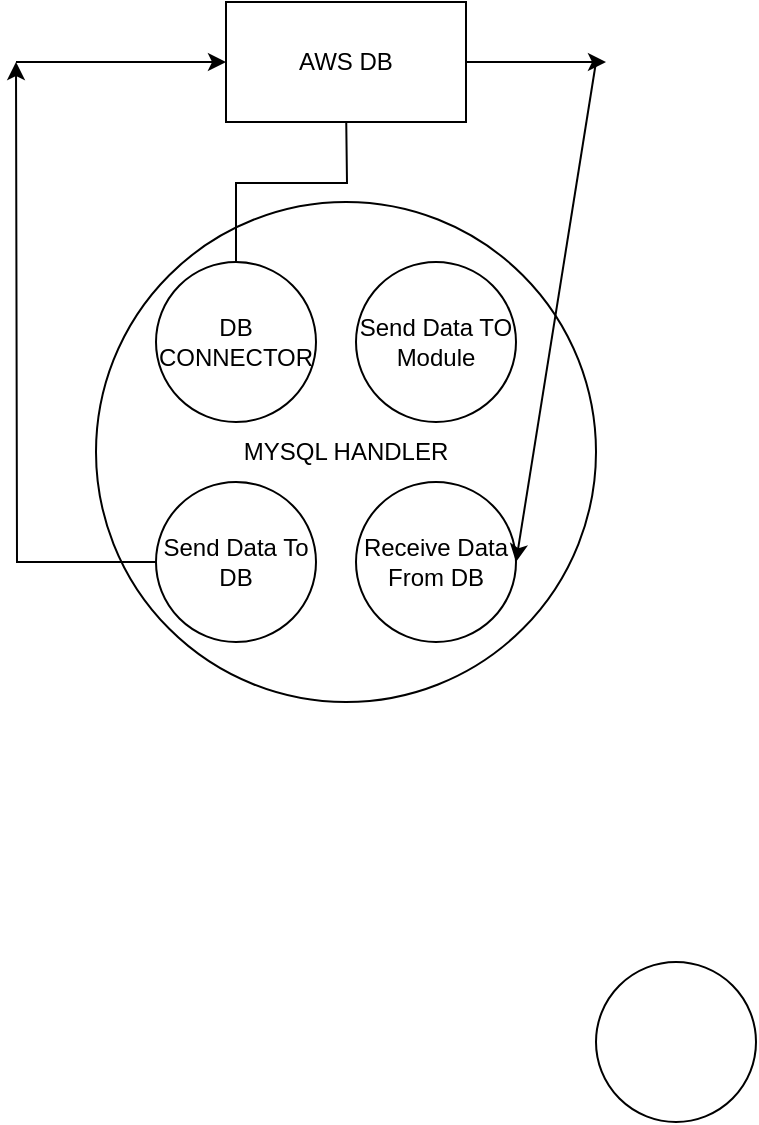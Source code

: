 <mxfile version="15.9.4" type="device"><diagram id="8yXQocZwM8t1ftr5i61H" name="Page-1"><mxGraphModel dx="868" dy="1619" grid="1" gridSize="10" guides="1" tooltips="1" connect="1" arrows="1" fold="1" page="1" pageScale="1" pageWidth="827" pageHeight="1169" math="0" shadow="0"><root><mxCell id="0"/><mxCell id="1" parent="0"/><mxCell id="eDgu_lwkzHOG9z3xYewz-1" value="MYSQL HANDLER" style="ellipse;whiteSpace=wrap;html=1;aspect=fixed;" vertex="1" parent="1"><mxGeometry x="60" y="70" width="250" height="250" as="geometry"/></mxCell><mxCell id="eDgu_lwkzHOG9z3xYewz-3" style="edgeStyle=orthogonalEdgeStyle;rounded=0;orthogonalLoop=1;jettySize=auto;html=1;exitX=0.5;exitY=0;exitDx=0;exitDy=0;" edge="1" parent="1" source="eDgu_lwkzHOG9z3xYewz-2"><mxGeometry relative="1" as="geometry"><mxPoint x="185" y="20" as="targetPoint"/></mxGeometry></mxCell><mxCell id="eDgu_lwkzHOG9z3xYewz-2" value="DB CONNECTOR" style="ellipse;whiteSpace=wrap;html=1;aspect=fixed;" vertex="1" parent="1"><mxGeometry x="90" y="100" width="80" height="80" as="geometry"/></mxCell><mxCell id="eDgu_lwkzHOG9z3xYewz-4" value="AWS DB" style="whiteSpace=wrap;html=1;" vertex="1" parent="1"><mxGeometry x="125" y="-30" width="120" height="60" as="geometry"/></mxCell><mxCell id="eDgu_lwkzHOG9z3xYewz-6" style="edgeStyle=orthogonalEdgeStyle;rounded=0;orthogonalLoop=1;jettySize=auto;html=1;" edge="1" parent="1" source="eDgu_lwkzHOG9z3xYewz-5"><mxGeometry relative="1" as="geometry"><mxPoint x="20" as="targetPoint"/></mxGeometry></mxCell><mxCell id="eDgu_lwkzHOG9z3xYewz-5" value="Send Data To DB" style="ellipse;whiteSpace=wrap;html=1;aspect=fixed;" vertex="1" parent="1"><mxGeometry x="90" y="210" width="80" height="80" as="geometry"/></mxCell><mxCell id="eDgu_lwkzHOG9z3xYewz-9" value="" style="endArrow=classic;html=1;rounded=0;entryX=0;entryY=0.5;entryDx=0;entryDy=0;" edge="1" parent="1" target="eDgu_lwkzHOG9z3xYewz-4"><mxGeometry width="50" height="50" relative="1" as="geometry"><mxPoint x="20" as="sourcePoint"/><mxPoint x="100" y="20" as="targetPoint"/></mxGeometry></mxCell><mxCell id="eDgu_lwkzHOG9z3xYewz-10" value="Receive Data From DB" style="ellipse;whiteSpace=wrap;html=1;aspect=fixed;" vertex="1" parent="1"><mxGeometry x="190" y="210" width="80" height="80" as="geometry"/></mxCell><mxCell id="eDgu_lwkzHOG9z3xYewz-11" value="" style="endArrow=classic;html=1;rounded=0;" edge="1" parent="1"><mxGeometry width="50" height="50" relative="1" as="geometry"><mxPoint x="245" as="sourcePoint"/><mxPoint x="315" as="targetPoint"/></mxGeometry></mxCell><mxCell id="eDgu_lwkzHOG9z3xYewz-12" value="" style="endArrow=classic;html=1;rounded=0;entryX=1;entryY=0.5;entryDx=0;entryDy=0;" edge="1" parent="1" target="eDgu_lwkzHOG9z3xYewz-10"><mxGeometry width="50" height="50" relative="1" as="geometry"><mxPoint x="310" as="sourcePoint"/><mxPoint x="320" y="250" as="targetPoint"/></mxGeometry></mxCell><mxCell id="eDgu_lwkzHOG9z3xYewz-13" value="Send Data TO&lt;br&gt;Module" style="ellipse;whiteSpace=wrap;html=1;aspect=fixed;" vertex="1" parent="1"><mxGeometry x="190" y="100" width="80" height="80" as="geometry"/></mxCell><mxCell id="eDgu_lwkzHOG9z3xYewz-14" value="" style="ellipse;whiteSpace=wrap;html=1;aspect=fixed;" vertex="1" parent="1"><mxGeometry x="310" y="450" width="80" height="80" as="geometry"/></mxCell></root></mxGraphModel></diagram></mxfile>